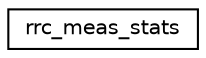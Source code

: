 digraph "Graphical Class Hierarchy"
{
 // LATEX_PDF_SIZE
  edge [fontname="Helvetica",fontsize="10",labelfontname="Helvetica",labelfontsize="10"];
  node [fontname="Helvetica",fontsize="10",shape=record];
  rankdir="LR";
  Node0 [label="rrc_meas_stats",height=0.2,width=0.4,color="black", fillcolor="white", style="filled",URL="$structrrc__meas__stats.html",tooltip=" "];
}
